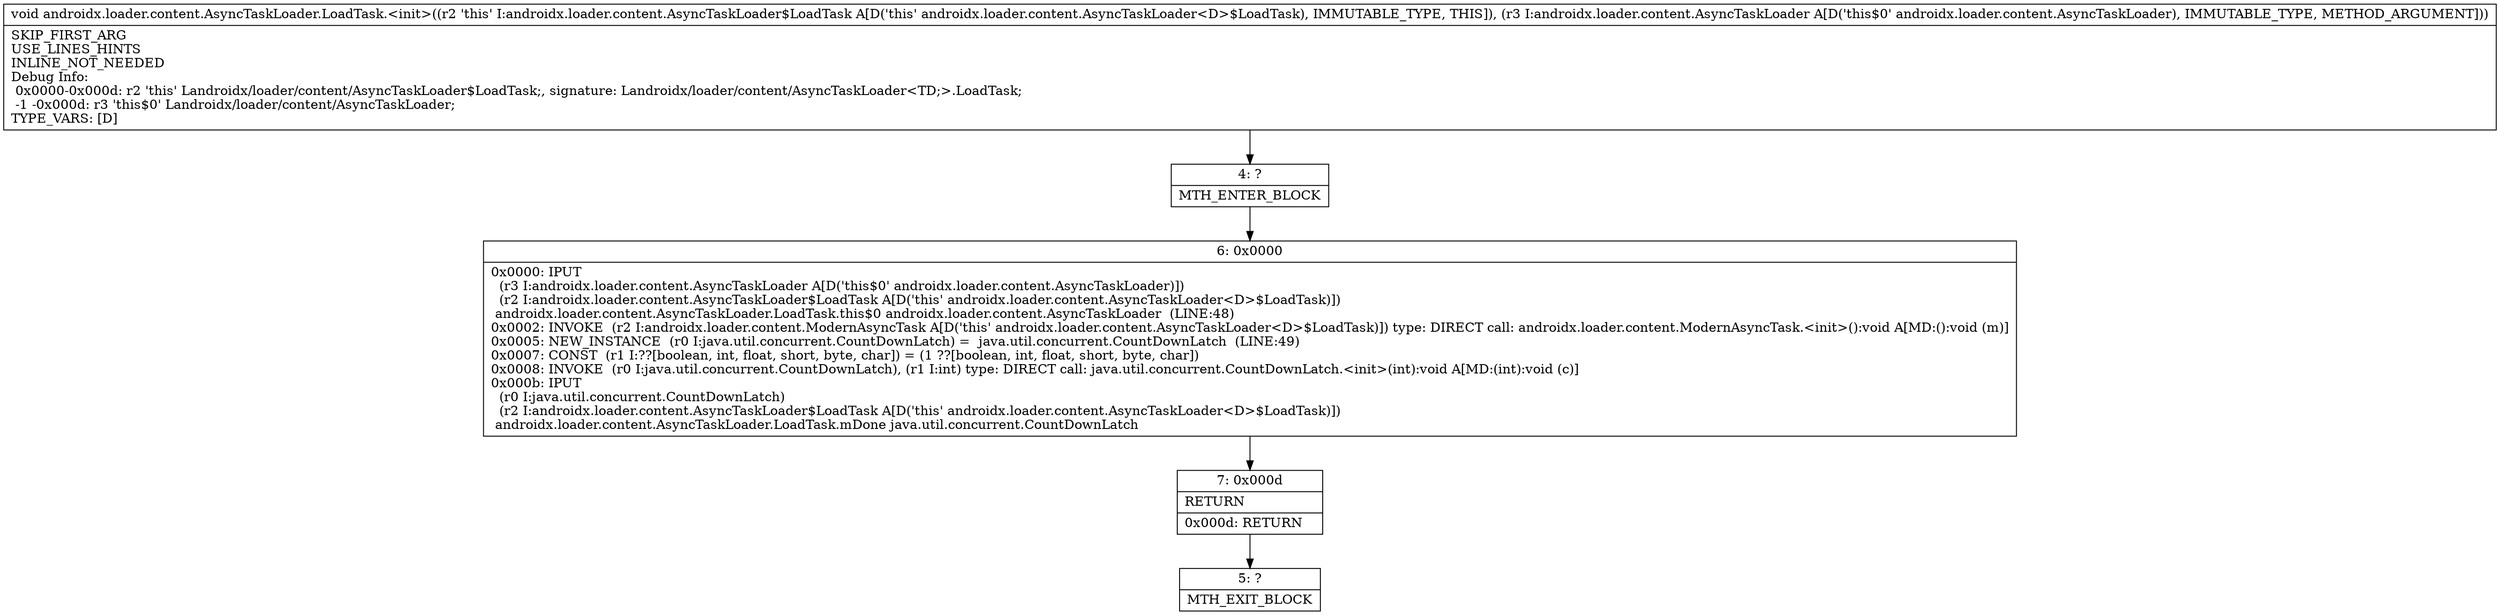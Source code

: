 digraph "CFG forandroidx.loader.content.AsyncTaskLoader.LoadTask.\<init\>(Landroidx\/loader\/content\/AsyncTaskLoader;)V" {
Node_4 [shape=record,label="{4\:\ ?|MTH_ENTER_BLOCK\l}"];
Node_6 [shape=record,label="{6\:\ 0x0000|0x0000: IPUT  \l  (r3 I:androidx.loader.content.AsyncTaskLoader A[D('this$0' androidx.loader.content.AsyncTaskLoader)])\l  (r2 I:androidx.loader.content.AsyncTaskLoader$LoadTask A[D('this' androidx.loader.content.AsyncTaskLoader\<D\>$LoadTask)])\l androidx.loader.content.AsyncTaskLoader.LoadTask.this$0 androidx.loader.content.AsyncTaskLoader  (LINE:48)\l0x0002: INVOKE  (r2 I:androidx.loader.content.ModernAsyncTask A[D('this' androidx.loader.content.AsyncTaskLoader\<D\>$LoadTask)]) type: DIRECT call: androidx.loader.content.ModernAsyncTask.\<init\>():void A[MD:():void (m)]\l0x0005: NEW_INSTANCE  (r0 I:java.util.concurrent.CountDownLatch) =  java.util.concurrent.CountDownLatch  (LINE:49)\l0x0007: CONST  (r1 I:??[boolean, int, float, short, byte, char]) = (1 ??[boolean, int, float, short, byte, char]) \l0x0008: INVOKE  (r0 I:java.util.concurrent.CountDownLatch), (r1 I:int) type: DIRECT call: java.util.concurrent.CountDownLatch.\<init\>(int):void A[MD:(int):void (c)]\l0x000b: IPUT  \l  (r0 I:java.util.concurrent.CountDownLatch)\l  (r2 I:androidx.loader.content.AsyncTaskLoader$LoadTask A[D('this' androidx.loader.content.AsyncTaskLoader\<D\>$LoadTask)])\l androidx.loader.content.AsyncTaskLoader.LoadTask.mDone java.util.concurrent.CountDownLatch \l}"];
Node_7 [shape=record,label="{7\:\ 0x000d|RETURN\l|0x000d: RETURN   \l}"];
Node_5 [shape=record,label="{5\:\ ?|MTH_EXIT_BLOCK\l}"];
MethodNode[shape=record,label="{void androidx.loader.content.AsyncTaskLoader.LoadTask.\<init\>((r2 'this' I:androidx.loader.content.AsyncTaskLoader$LoadTask A[D('this' androidx.loader.content.AsyncTaskLoader\<D\>$LoadTask), IMMUTABLE_TYPE, THIS]), (r3 I:androidx.loader.content.AsyncTaskLoader A[D('this$0' androidx.loader.content.AsyncTaskLoader), IMMUTABLE_TYPE, METHOD_ARGUMENT]))  | SKIP_FIRST_ARG\lUSE_LINES_HINTS\lINLINE_NOT_NEEDED\lDebug Info:\l  0x0000\-0x000d: r2 'this' Landroidx\/loader\/content\/AsyncTaskLoader$LoadTask;, signature: Landroidx\/loader\/content\/AsyncTaskLoader\<TD;\>.LoadTask;\l  \-1 \-0x000d: r3 'this$0' Landroidx\/loader\/content\/AsyncTaskLoader;\lTYPE_VARS: [D]\l}"];
MethodNode -> Node_4;Node_4 -> Node_6;
Node_6 -> Node_7;
Node_7 -> Node_5;
}


